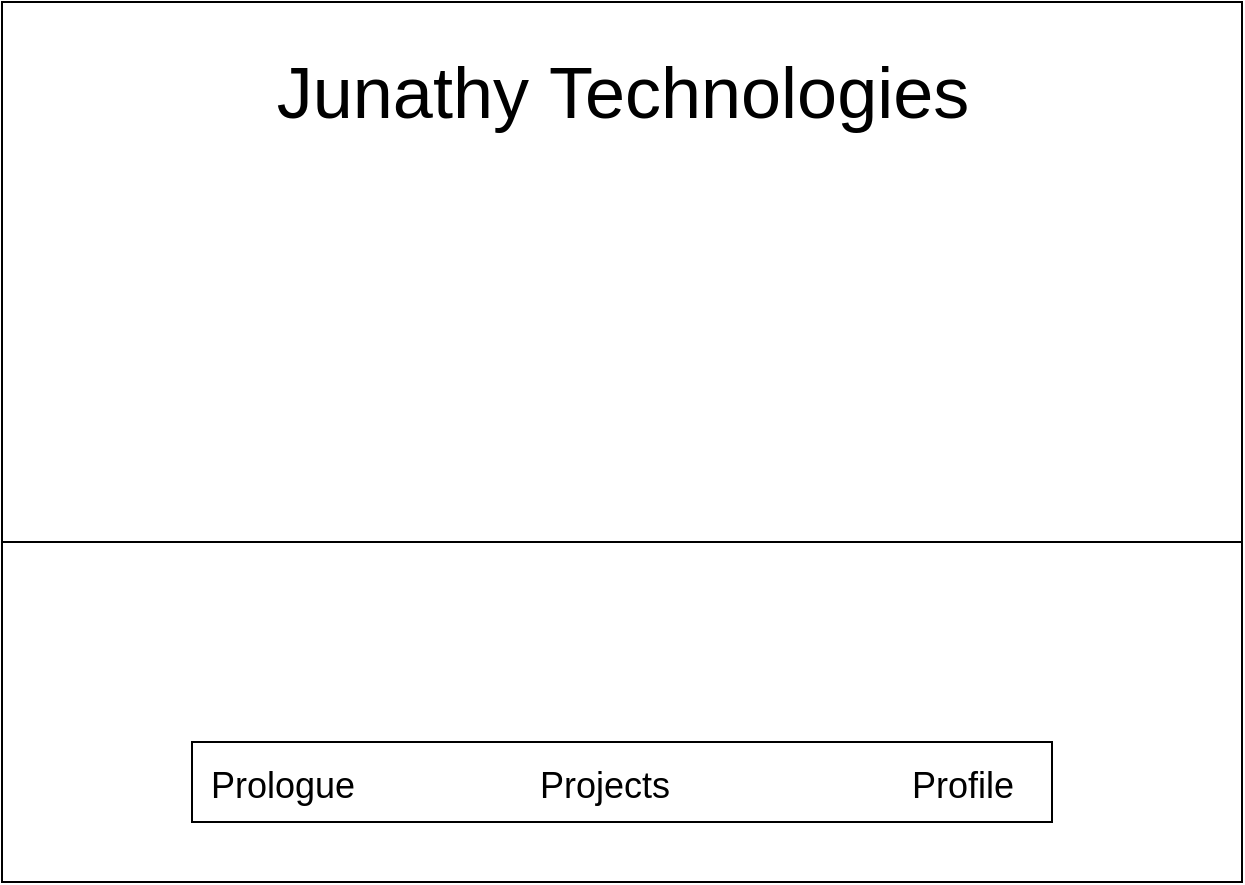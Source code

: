 <mxfile version="16.6.6" type="github">
  <diagram id="ePJBmbwyveyryYhwl3Lg" name="Page-1">
    <mxGraphModel dx="650" dy="796" grid="1" gridSize="10" guides="1" tooltips="1" connect="1" arrows="1" fold="1" page="1" pageScale="1" pageWidth="827" pageHeight="1169" math="0" shadow="0">
      <root>
        <mxCell id="0" />
        <mxCell id="1" parent="0" />
        <mxCell id="JcOEEfPNOUPCaery_RD2-1" value="" style="rounded=0;whiteSpace=wrap;html=1;" vertex="1" parent="1">
          <mxGeometry x="40" y="110" width="620" height="440" as="geometry" />
        </mxCell>
        <mxCell id="JcOEEfPNOUPCaery_RD2-2" value="" style="rounded=0;whiteSpace=wrap;html=1;" vertex="1" parent="1">
          <mxGeometry x="40" y="380" width="620" height="170" as="geometry" />
        </mxCell>
        <mxCell id="JcOEEfPNOUPCaery_RD2-3" value="&lt;font style=&quot;font-size: 36px&quot;&gt;Junathy&amp;nbsp;Technologies&lt;/font&gt;" style="text;html=1;align=center;verticalAlign=middle;resizable=0;points=[];autosize=1;strokeColor=none;fillColor=none;fontSize=36;" vertex="1" parent="1">
          <mxGeometry x="170" y="130" width="360" height="50" as="geometry" />
        </mxCell>
        <mxCell id="JcOEEfPNOUPCaery_RD2-9" value="" style="group" vertex="1" connectable="0" parent="1">
          <mxGeometry x="135" y="470" width="430" height="50" as="geometry" />
        </mxCell>
        <mxCell id="JcOEEfPNOUPCaery_RD2-5" value="" style="rounded=0;whiteSpace=wrap;html=1;fontSize=36;" vertex="1" parent="JcOEEfPNOUPCaery_RD2-9">
          <mxGeometry y="10" width="430" height="40" as="geometry" />
        </mxCell>
        <mxCell id="JcOEEfPNOUPCaery_RD2-6" value="&lt;font style=&quot;font-size: 18px&quot;&gt;Prologue&lt;/font&gt;" style="text;html=1;align=center;verticalAlign=middle;resizable=0;points=[];autosize=1;strokeColor=none;fillColor=none;fontSize=36;" vertex="1" parent="JcOEEfPNOUPCaery_RD2-9">
          <mxGeometry width="90" height="50" as="geometry" />
        </mxCell>
        <mxCell id="JcOEEfPNOUPCaery_RD2-7" value="&lt;font style=&quot;font-size: 18px&quot;&gt;Projects&lt;/font&gt;" style="text;html=1;align=center;verticalAlign=middle;resizable=0;points=[];autosize=1;strokeColor=none;fillColor=none;fontSize=36;" vertex="1" parent="JcOEEfPNOUPCaery_RD2-9">
          <mxGeometry x="166" width="80" height="50" as="geometry" />
        </mxCell>
        <mxCell id="JcOEEfPNOUPCaery_RD2-8" value="&lt;font style=&quot;font-size: 18px&quot;&gt;Profile&lt;/font&gt;" style="text;html=1;align=center;verticalAlign=middle;resizable=0;points=[];autosize=1;strokeColor=none;fillColor=none;fontSize=36;" vertex="1" parent="JcOEEfPNOUPCaery_RD2-9">
          <mxGeometry x="350" width="70" height="50" as="geometry" />
        </mxCell>
      </root>
    </mxGraphModel>
  </diagram>
</mxfile>
